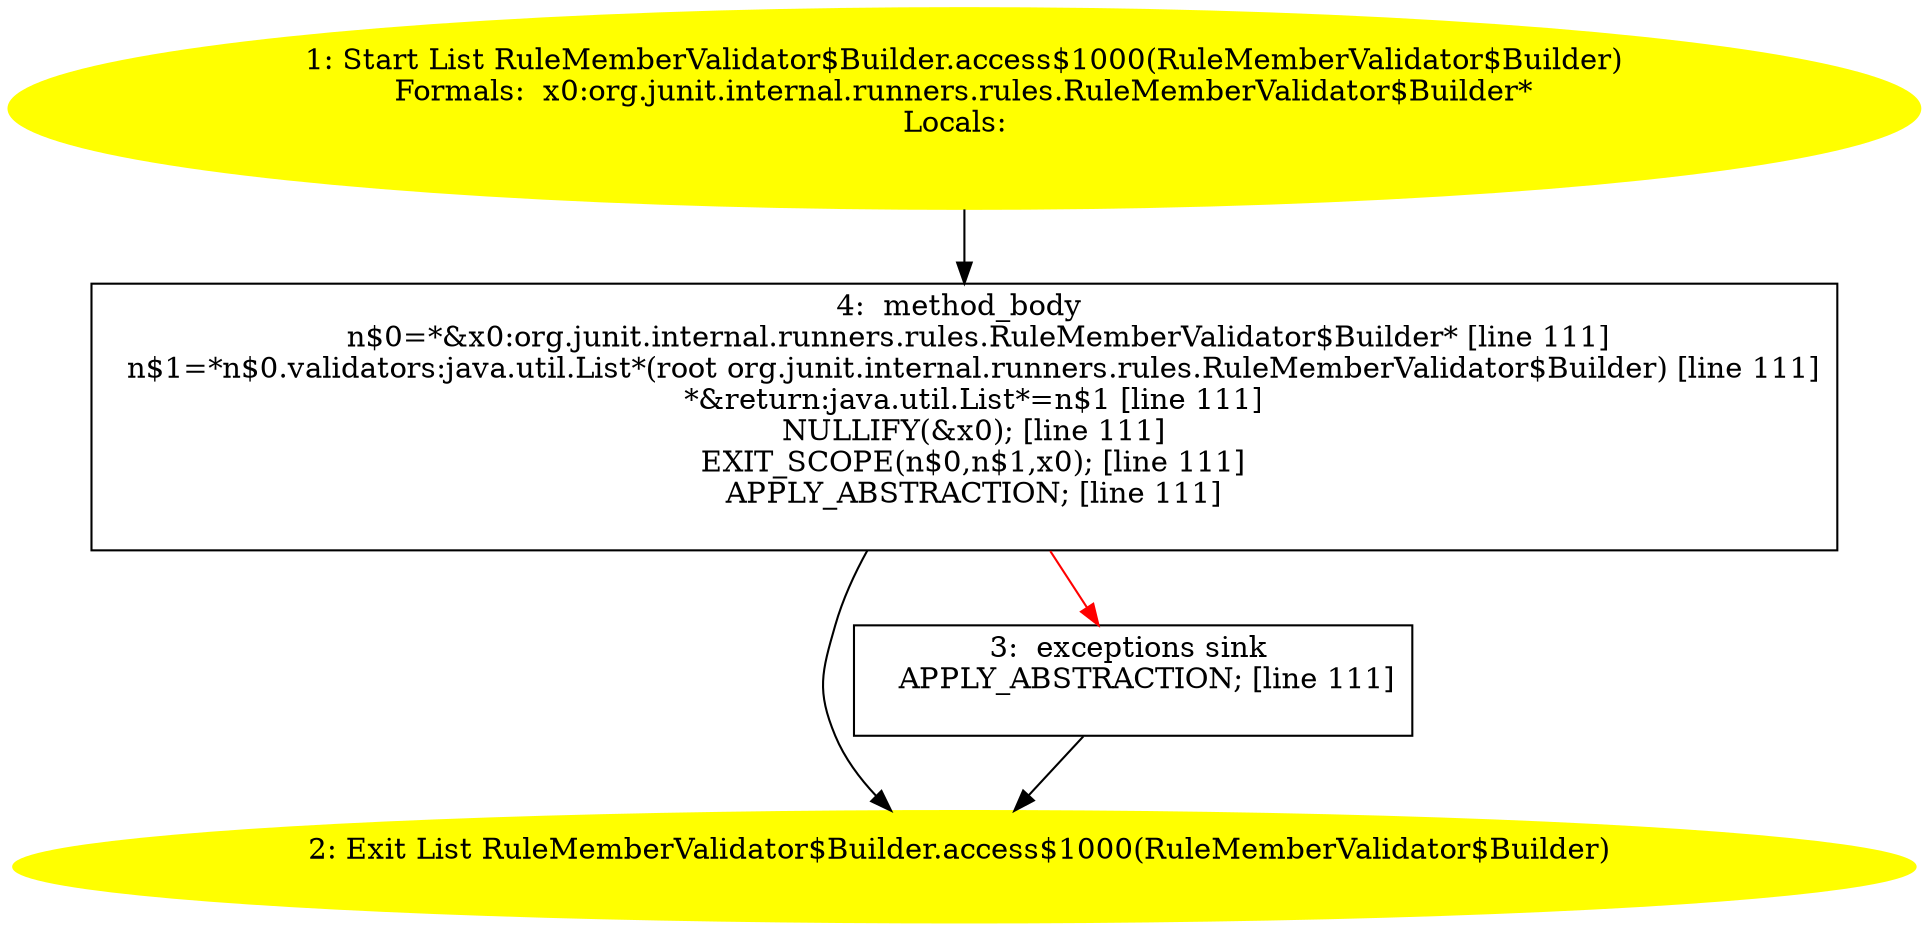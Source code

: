 /* @generated */
digraph cfg {
"org.junit.internal.runners.rules.RuleMemberValidator$Builder.access$1000(org.junit.internal.runners..3d31b0715d1df1397f8554d00c33c5bd_1" [label="1: Start List RuleMemberValidator$Builder.access$1000(RuleMemberValidator$Builder)\nFormals:  x0:org.junit.internal.runners.rules.RuleMemberValidator$Builder*\nLocals:  \n  " color=yellow style=filled]
	

	 "org.junit.internal.runners.rules.RuleMemberValidator$Builder.access$1000(org.junit.internal.runners..3d31b0715d1df1397f8554d00c33c5bd_1" -> "org.junit.internal.runners.rules.RuleMemberValidator$Builder.access$1000(org.junit.internal.runners..3d31b0715d1df1397f8554d00c33c5bd_4" ;
"org.junit.internal.runners.rules.RuleMemberValidator$Builder.access$1000(org.junit.internal.runners..3d31b0715d1df1397f8554d00c33c5bd_2" [label="2: Exit List RuleMemberValidator$Builder.access$1000(RuleMemberValidator$Builder) \n  " color=yellow style=filled]
	

"org.junit.internal.runners.rules.RuleMemberValidator$Builder.access$1000(org.junit.internal.runners..3d31b0715d1df1397f8554d00c33c5bd_3" [label="3:  exceptions sink \n   APPLY_ABSTRACTION; [line 111]\n " shape="box"]
	

	 "org.junit.internal.runners.rules.RuleMemberValidator$Builder.access$1000(org.junit.internal.runners..3d31b0715d1df1397f8554d00c33c5bd_3" -> "org.junit.internal.runners.rules.RuleMemberValidator$Builder.access$1000(org.junit.internal.runners..3d31b0715d1df1397f8554d00c33c5bd_2" ;
"org.junit.internal.runners.rules.RuleMemberValidator$Builder.access$1000(org.junit.internal.runners..3d31b0715d1df1397f8554d00c33c5bd_4" [label="4:  method_body \n   n$0=*&x0:org.junit.internal.runners.rules.RuleMemberValidator$Builder* [line 111]\n  n$1=*n$0.validators:java.util.List*(root org.junit.internal.runners.rules.RuleMemberValidator$Builder) [line 111]\n  *&return:java.util.List*=n$1 [line 111]\n  NULLIFY(&x0); [line 111]\n  EXIT_SCOPE(n$0,n$1,x0); [line 111]\n  APPLY_ABSTRACTION; [line 111]\n " shape="box"]
	

	 "org.junit.internal.runners.rules.RuleMemberValidator$Builder.access$1000(org.junit.internal.runners..3d31b0715d1df1397f8554d00c33c5bd_4" -> "org.junit.internal.runners.rules.RuleMemberValidator$Builder.access$1000(org.junit.internal.runners..3d31b0715d1df1397f8554d00c33c5bd_2" ;
	 "org.junit.internal.runners.rules.RuleMemberValidator$Builder.access$1000(org.junit.internal.runners..3d31b0715d1df1397f8554d00c33c5bd_4" -> "org.junit.internal.runners.rules.RuleMemberValidator$Builder.access$1000(org.junit.internal.runners..3d31b0715d1df1397f8554d00c33c5bd_3" [color="red" ];
}
